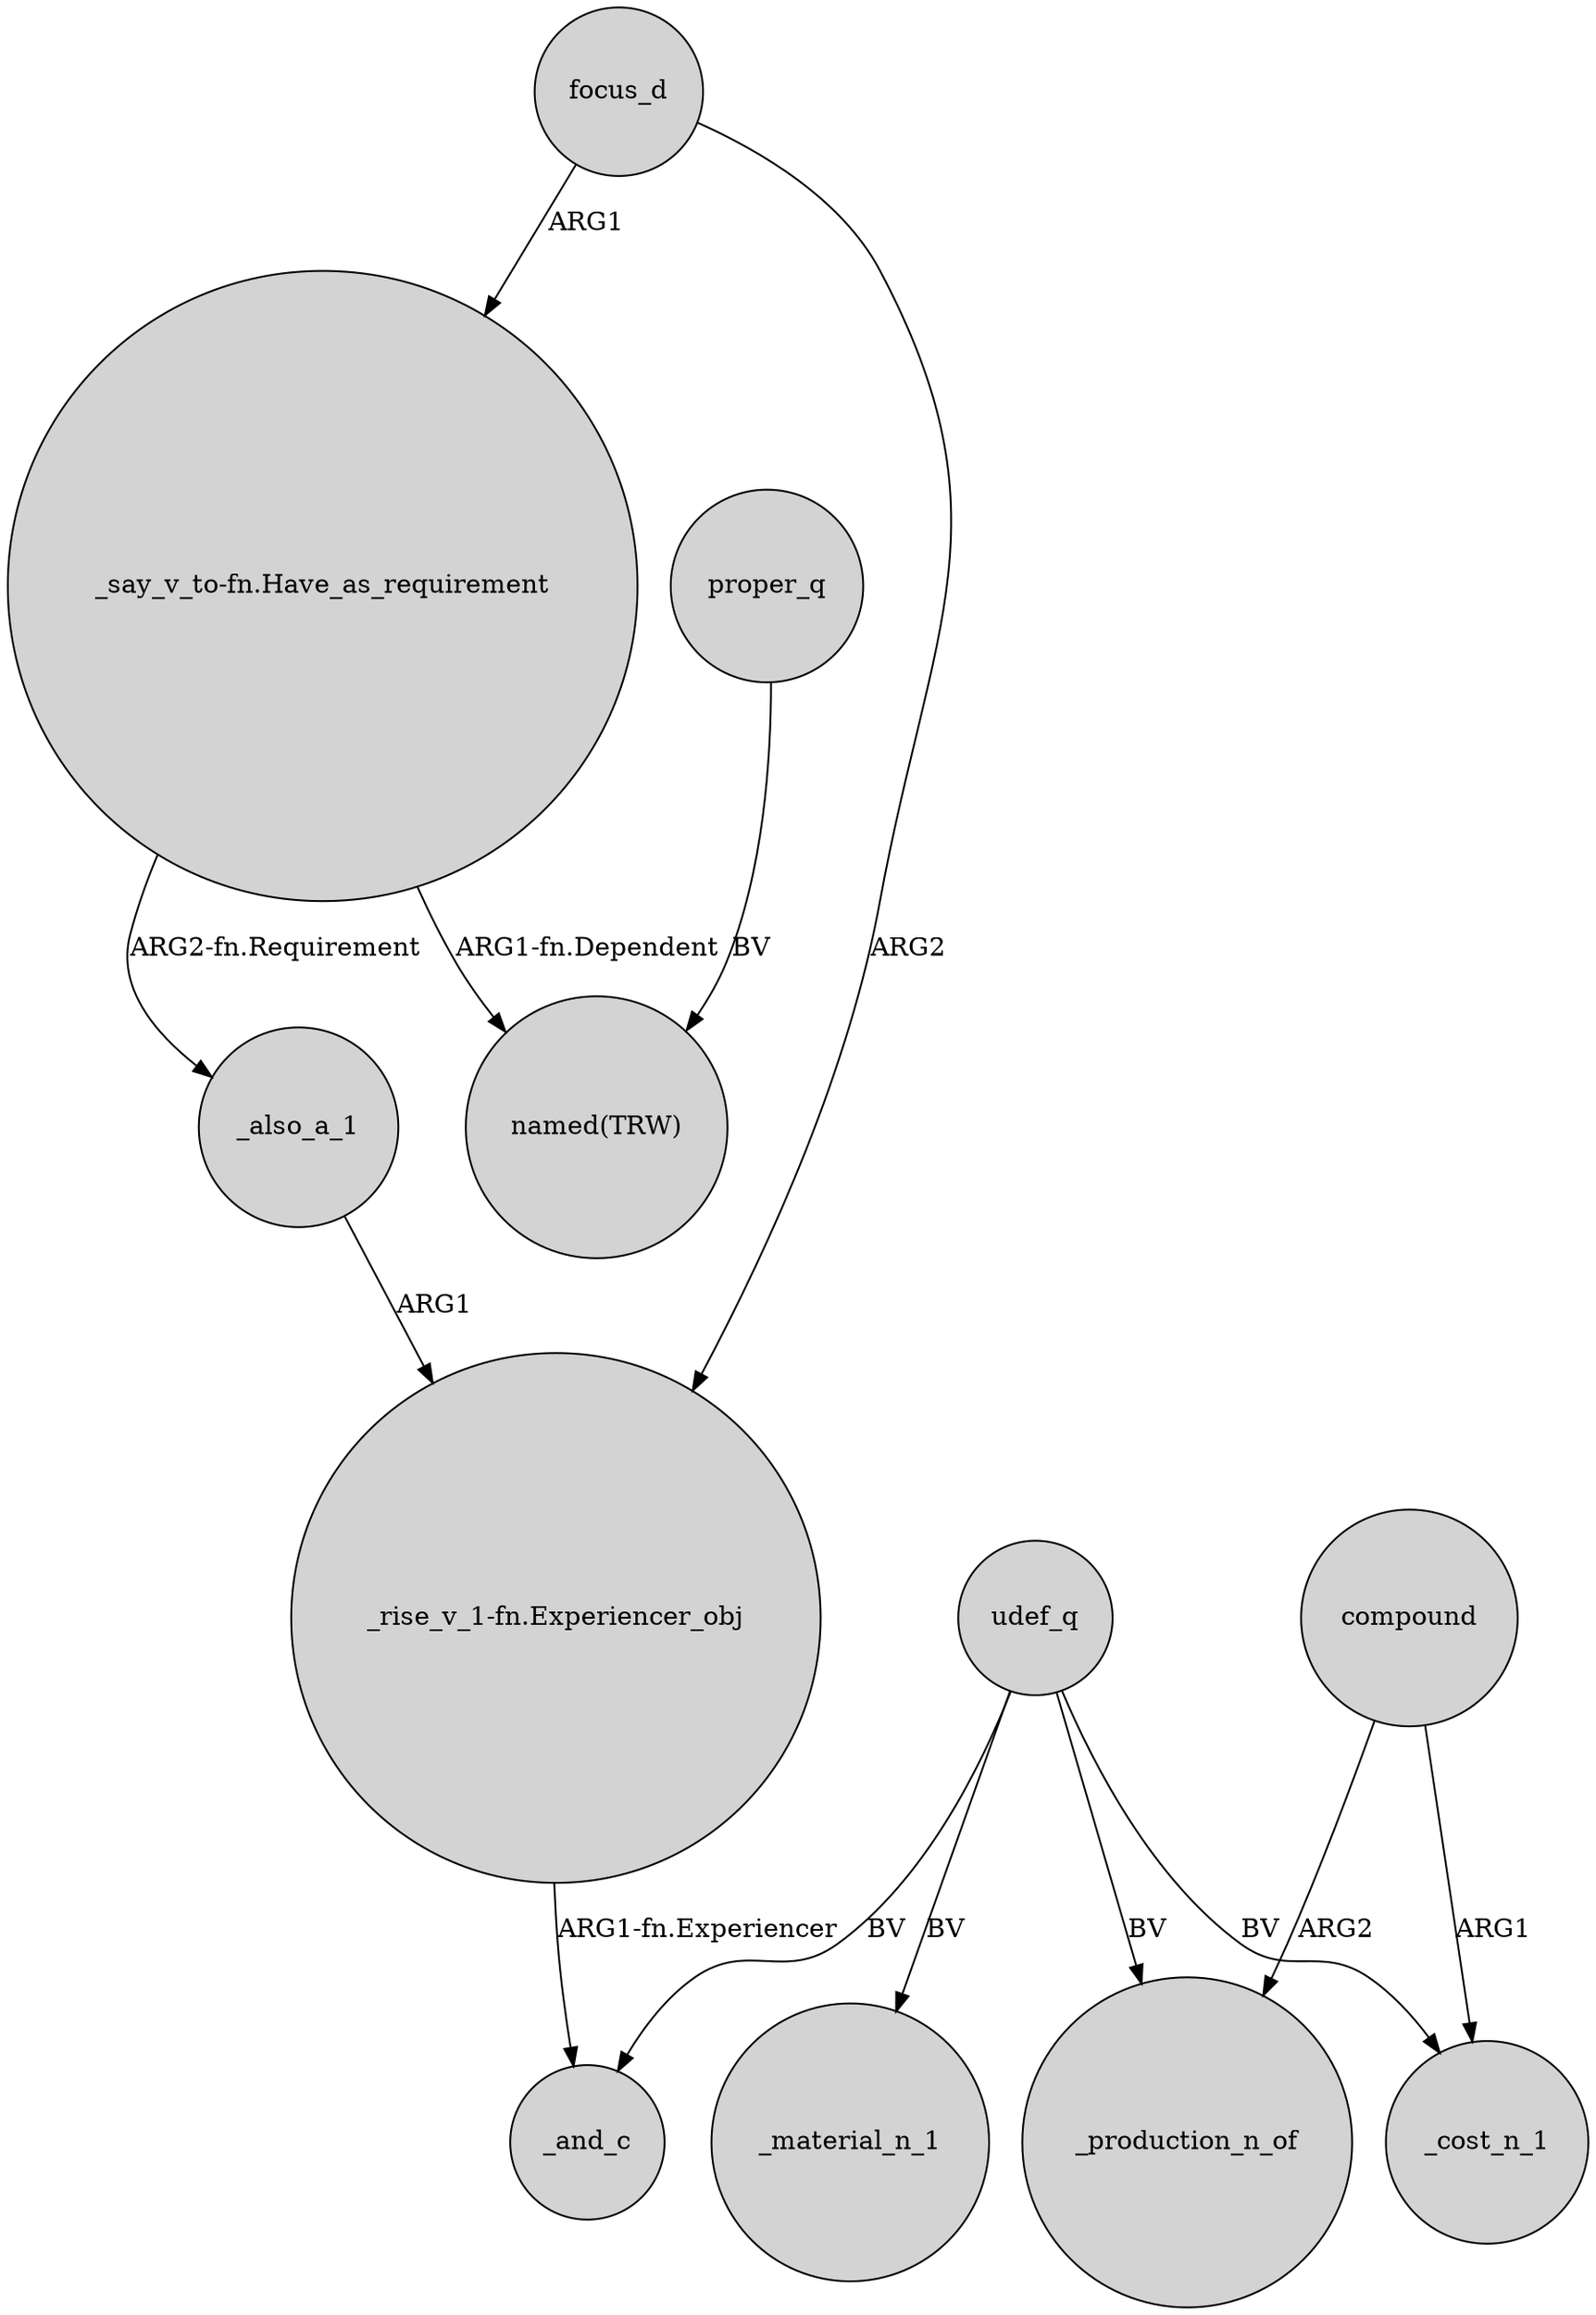 digraph {
	node [shape=circle style=filled]
	_also_a_1 -> "_rise_v_1-fn.Experiencer_obj" [label=ARG1]
	udef_q -> _production_n_of [label=BV]
	proper_q -> "named(TRW)" [label=BV]
	udef_q -> _and_c [label=BV]
	compound -> _production_n_of [label=ARG2]
	"_say_v_to-fn.Have_as_requirement" -> "named(TRW)" [label="ARG1-fn.Dependent"]
	compound -> _cost_n_1 [label=ARG1]
	"_say_v_to-fn.Have_as_requirement" -> _also_a_1 [label="ARG2-fn.Requirement"]
	udef_q -> _material_n_1 [label=BV]
	focus_d -> "_rise_v_1-fn.Experiencer_obj" [label=ARG2]
	"_rise_v_1-fn.Experiencer_obj" -> _and_c [label="ARG1-fn.Experiencer"]
	focus_d -> "_say_v_to-fn.Have_as_requirement" [label=ARG1]
	udef_q -> _cost_n_1 [label=BV]
}
